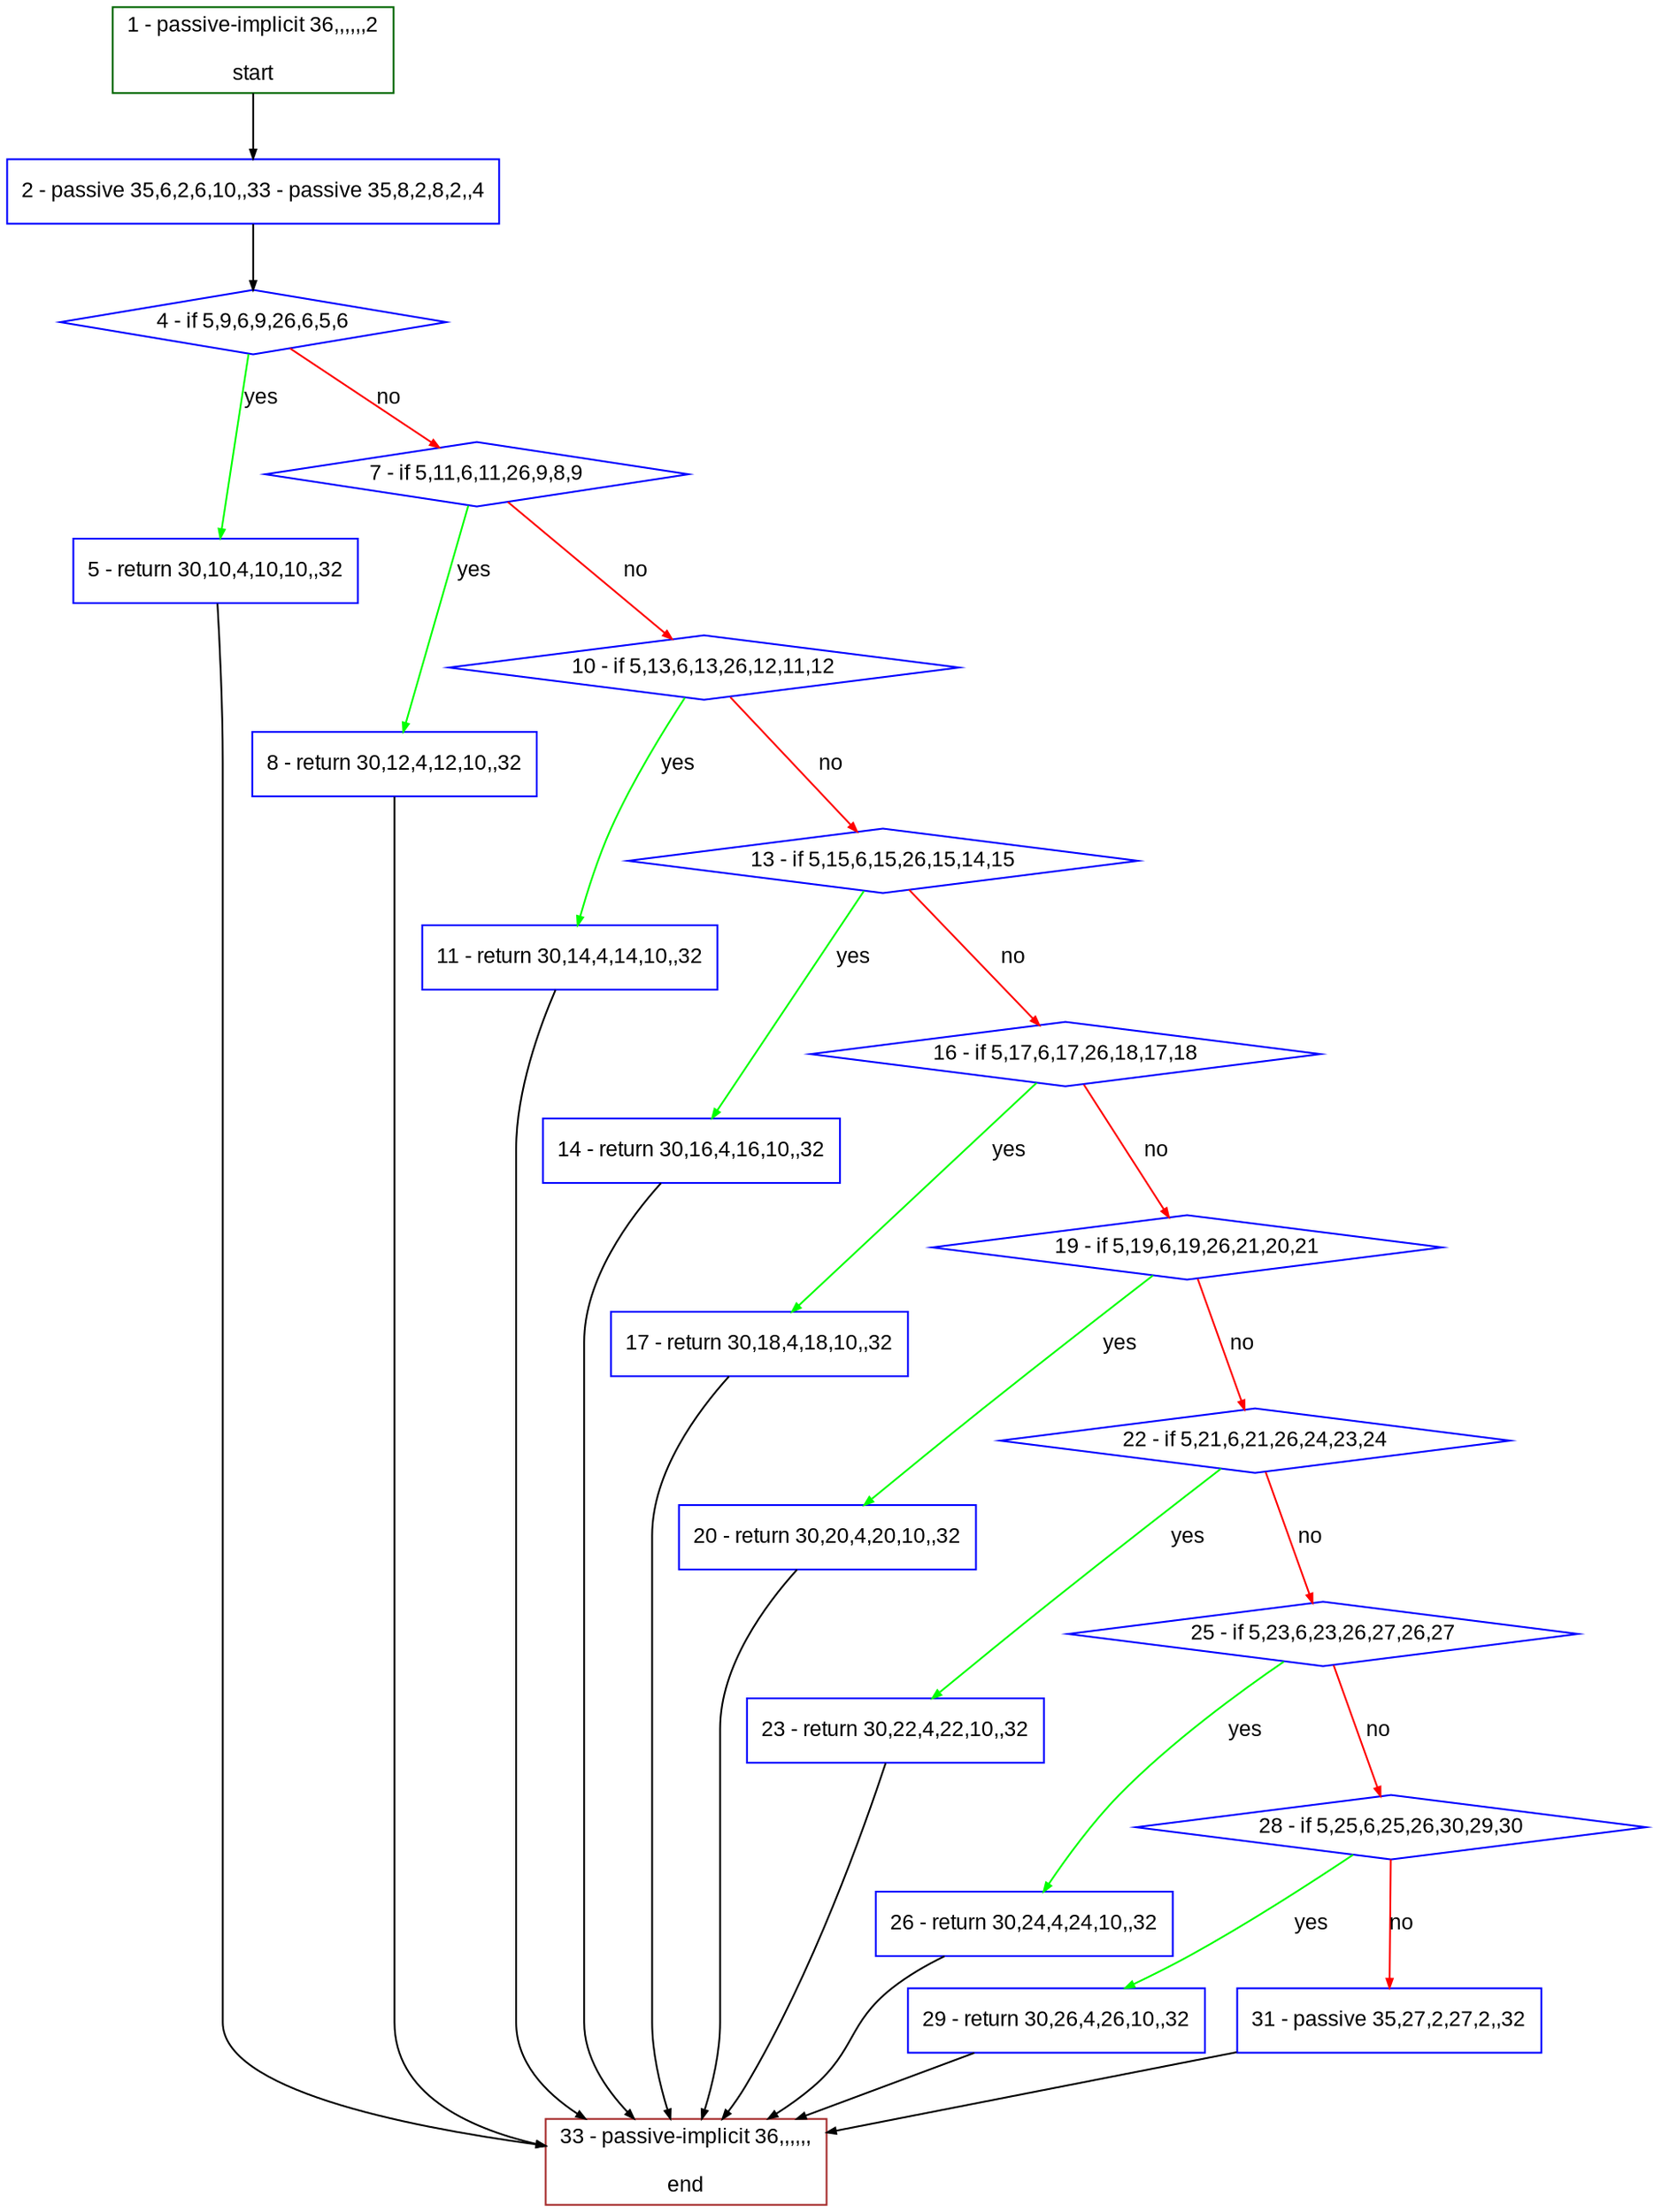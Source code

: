digraph "" {
  graph [bgcolor="white", fillcolor="#FFFFCC", pack="true", packmode="clust", fontname="Arial", label="", fontsize="12", compound="true", style="rounded,filled"];
  node [node_initialized="no", fillcolor="white", fontname="Arial", label="", color="grey", fontsize="12", fixedsize="false", compound="true", shape="rectangle", style="filled"];
  edge [arrowtail="none", lhead="", fontcolor="black", fontname="Arial", label="", color="black", fontsize="12", arrowhead="normal", arrowsize="0.5", compound="true", ltail="", dir="forward"];
  __N1 [fillcolor="#ffffff", label="2 - passive 35,6,2,6,10,,33 - passive 35,8,2,8,2,,4", color="#0000ff", shape="box", style="filled"];
  __N2 [fillcolor="#ffffff", label="1 - passive-implicit 36,,,,,,2\n\nstart", color="#006400", shape="box", style="filled"];
  __N3 [fillcolor="#ffffff", label="4 - if 5,9,6,9,26,6,5,6", color="#0000ff", shape="diamond", style="filled"];
  __N4 [fillcolor="#ffffff", label="5 - return 30,10,4,10,10,,32", color="#0000ff", shape="box", style="filled"];
  __N5 [fillcolor="#ffffff", label="7 - if 5,11,6,11,26,9,8,9", color="#0000ff", shape="diamond", style="filled"];
  __N6 [fillcolor="#ffffff", label="33 - passive-implicit 36,,,,,,\n\nend", color="#a52a2a", shape="box", style="filled"];
  __N7 [fillcolor="#ffffff", label="8 - return 30,12,4,12,10,,32", color="#0000ff", shape="box", style="filled"];
  __N8 [fillcolor="#ffffff", label="10 - if 5,13,6,13,26,12,11,12", color="#0000ff", shape="diamond", style="filled"];
  __N9 [fillcolor="#ffffff", label="11 - return 30,14,4,14,10,,32", color="#0000ff", shape="box", style="filled"];
  __N10 [fillcolor="#ffffff", label="13 - if 5,15,6,15,26,15,14,15", color="#0000ff", shape="diamond", style="filled"];
  __N11 [fillcolor="#ffffff", label="14 - return 30,16,4,16,10,,32", color="#0000ff", shape="box", style="filled"];
  __N12 [fillcolor="#ffffff", label="16 - if 5,17,6,17,26,18,17,18", color="#0000ff", shape="diamond", style="filled"];
  __N13 [fillcolor="#ffffff", label="17 - return 30,18,4,18,10,,32", color="#0000ff", shape="box", style="filled"];
  __N14 [fillcolor="#ffffff", label="19 - if 5,19,6,19,26,21,20,21", color="#0000ff", shape="diamond", style="filled"];
  __N15 [fillcolor="#ffffff", label="20 - return 30,20,4,20,10,,32", color="#0000ff", shape="box", style="filled"];
  __N16 [fillcolor="#ffffff", label="22 - if 5,21,6,21,26,24,23,24", color="#0000ff", shape="diamond", style="filled"];
  __N17 [fillcolor="#ffffff", label="23 - return 30,22,4,22,10,,32", color="#0000ff", shape="box", style="filled"];
  __N18 [fillcolor="#ffffff", label="25 - if 5,23,6,23,26,27,26,27", color="#0000ff", shape="diamond", style="filled"];
  __N19 [fillcolor="#ffffff", label="26 - return 30,24,4,24,10,,32", color="#0000ff", shape="box", style="filled"];
  __N20 [fillcolor="#ffffff", label="28 - if 5,25,6,25,26,30,29,30", color="#0000ff", shape="diamond", style="filled"];
  __N21 [fillcolor="#ffffff", label="29 - return 30,26,4,26,10,,32", color="#0000ff", shape="box", style="filled"];
  __N22 [fillcolor="#ffffff", label="31 - passive 35,27,2,27,2,,32", color="#0000ff", shape="box", style="filled"];
  __N2 -> __N1 [arrowtail="none", color="#000000", label="", arrowhead="normal", dir="forward"];
  __N1 -> __N3 [arrowtail="none", color="#000000", label="", arrowhead="normal", dir="forward"];
  __N3 -> __N4 [arrowtail="none", color="#00ff00", label="yes", arrowhead="normal", dir="forward"];
  __N3 -> __N5 [arrowtail="none", color="#ff0000", label="no", arrowhead="normal", dir="forward"];
  __N4 -> __N6 [arrowtail="none", color="#000000", label="", arrowhead="normal", dir="forward"];
  __N5 -> __N7 [arrowtail="none", color="#00ff00", label="yes", arrowhead="normal", dir="forward"];
  __N5 -> __N8 [arrowtail="none", color="#ff0000", label="no", arrowhead="normal", dir="forward"];
  __N7 -> __N6 [arrowtail="none", color="#000000", label="", arrowhead="normal", dir="forward"];
  __N8 -> __N9 [arrowtail="none", color="#00ff00", label="yes", arrowhead="normal", dir="forward"];
  __N8 -> __N10 [arrowtail="none", color="#ff0000", label="no", arrowhead="normal", dir="forward"];
  __N9 -> __N6 [arrowtail="none", color="#000000", label="", arrowhead="normal", dir="forward"];
  __N10 -> __N11 [arrowtail="none", color="#00ff00", label="yes", arrowhead="normal", dir="forward"];
  __N10 -> __N12 [arrowtail="none", color="#ff0000", label="no", arrowhead="normal", dir="forward"];
  __N11 -> __N6 [arrowtail="none", color="#000000", label="", arrowhead="normal", dir="forward"];
  __N12 -> __N13 [arrowtail="none", color="#00ff00", label="yes", arrowhead="normal", dir="forward"];
  __N12 -> __N14 [arrowtail="none", color="#ff0000", label="no", arrowhead="normal", dir="forward"];
  __N13 -> __N6 [arrowtail="none", color="#000000", label="", arrowhead="normal", dir="forward"];
  __N14 -> __N15 [arrowtail="none", color="#00ff00", label="yes", arrowhead="normal", dir="forward"];
  __N14 -> __N16 [arrowtail="none", color="#ff0000", label="no", arrowhead="normal", dir="forward"];
  __N15 -> __N6 [arrowtail="none", color="#000000", label="", arrowhead="normal", dir="forward"];
  __N16 -> __N17 [arrowtail="none", color="#00ff00", label="yes", arrowhead="normal", dir="forward"];
  __N16 -> __N18 [arrowtail="none", color="#ff0000", label="no", arrowhead="normal", dir="forward"];
  __N17 -> __N6 [arrowtail="none", color="#000000", label="", arrowhead="normal", dir="forward"];
  __N18 -> __N19 [arrowtail="none", color="#00ff00", label="yes", arrowhead="normal", dir="forward"];
  __N18 -> __N20 [arrowtail="none", color="#ff0000", label="no", arrowhead="normal", dir="forward"];
  __N19 -> __N6 [arrowtail="none", color="#000000", label="", arrowhead="normal", dir="forward"];
  __N20 -> __N21 [arrowtail="none", color="#00ff00", label="yes", arrowhead="normal", dir="forward"];
  __N20 -> __N22 [arrowtail="none", color="#ff0000", label="no", arrowhead="normal", dir="forward"];
  __N21 -> __N6 [arrowtail="none", color="#000000", label="", arrowhead="normal", dir="forward"];
  __N22 -> __N6 [arrowtail="none", color="#000000", label="", arrowhead="normal", dir="forward"];
}
